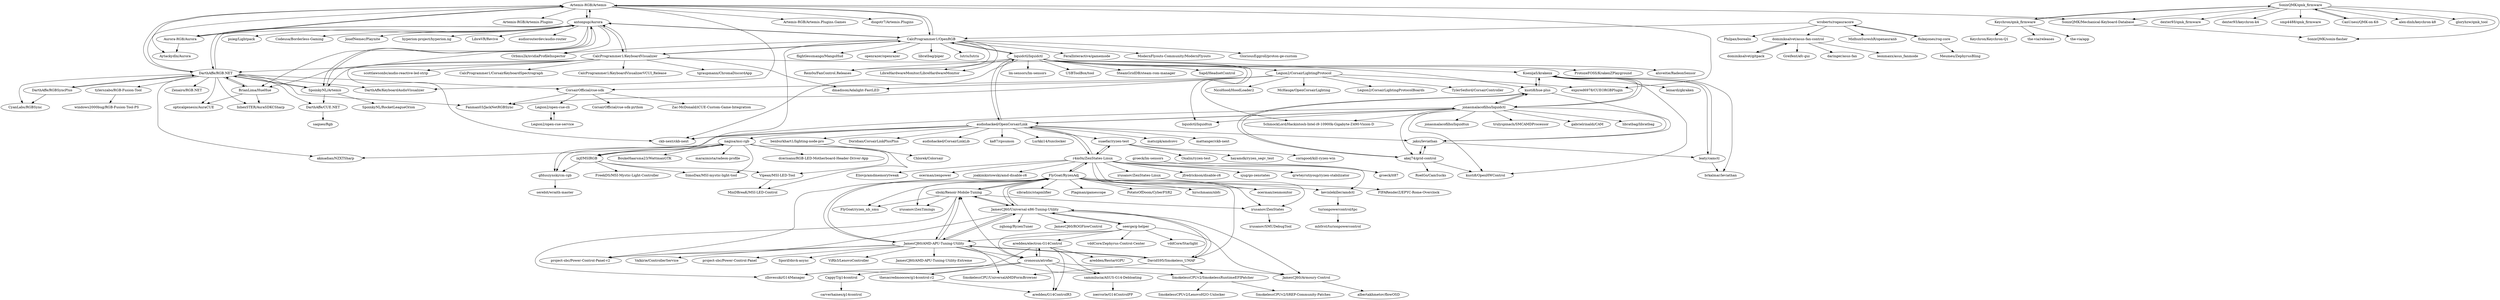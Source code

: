 digraph G {
"Legion2/CorsairLightingProtocol" -> "Legion2/CorsairLightingProtocolBoards"
"Legion2/CorsairLightingProtocol" -> "expired6978/CUEORGBPlugin"
"Legion2/CorsairLightingProtocol" -> "Fanman03/JackNetRGBSync"
"Legion2/CorsairLightingProtocol" -> "dmadison/Adalight-FastLED" ["e"=1]
"Legion2/CorsairLightingProtocol" -> "CorsairOfficial/cue-sdk"
"Legion2/CorsairLightingProtocol" -> "TylerSeiford/CorsairController"
"Legion2/CorsairLightingProtocol" -> "NicoHood/HoodLoader2" ["e"=1]
"Legion2/CorsairLightingProtocol" -> "McHauge/OpenCorsairLighting"
"Artemis-RGB/Artemis" -> "Aurora-RGB/Aurora"
"Artemis-RGB/Artemis" -> "antonpup/Aurora"
"Artemis-RGB/Artemis" -> "Artemis-RGB/Artemis.Plugins"
"Artemis-RGB/Artemis" -> "DarthAffe/RGB.NET"
"Artemis-RGB/Artemis" -> "CalcProgrammer1/OpenRGB"
"Artemis-RGB/Artemis" -> "Artemis-RGB/Artemis.Plugins.Games"
"Artemis-RGB/Artemis" -> "diogotr7/Artemis.Plugins"
"Artemis-RGB/Artemis" -> "DarthAffe/KeyboardAudioVisualizer"
"Artemis-RGB/Artemis" -> "expired6978/CUEORGBPlugin"
"Artemis-RGB/Artemis" -> "SonixQMK/Mechanical-Keyboard-Database"
"Artemis-RGB/Artemis" -> "Aytackydln/Aurora"
"CalcProgrammer1/OpenRGB" -> "flightlessmango/MangoHud" ["e"=1]
"CalcProgrammer1/OpenRGB" -> "Artemis-RGB/Artemis"
"CalcProgrammer1/OpenRGB" -> "antonpup/Aurora"
"CalcProgrammer1/OpenRGB" -> "liquidctl/liquidctl"
"CalcProgrammer1/OpenRGB" -> "openrazer/openrazer" ["e"=1]
"CalcProgrammer1/OpenRGB" -> "libratbag/piper" ["e"=1]
"CalcProgrammer1/OpenRGB" -> "Rem0o/FanControl.Releases" ["e"=1]
"CalcProgrammer1/OpenRGB" -> "LibreHardwareMonitor/LibreHardwareMonitor" ["e"=1]
"CalcProgrammer1/OpenRGB" -> "CalcProgrammer1/KeyboardVisualizer"
"CalcProgrammer1/OpenRGB" -> "lutris/lutris" ["e"=1]
"CalcProgrammer1/OpenRGB" -> "FeralInteractive/gamemode" ["e"=1]
"CalcProgrammer1/OpenRGB" -> "Orbmu2k/nvidiaProfileInspector" ["e"=1]
"CalcProgrammer1/OpenRGB" -> "ixjf/MSIRGB"
"CalcProgrammer1/OpenRGB" -> "ModernFlyouts-Community/ModernFlyouts" ["e"=1]
"CalcProgrammer1/OpenRGB" -> "GloriousEggroll/proton-ge-custom" ["e"=1]
"DarthAffe/RGB.NET" -> "DarthAffe/RGBSyncPlus"
"DarthAffe/RGB.NET" -> "BrianLima/HueHue"
"DarthAffe/RGB.NET" -> "DarthAffe/CUE.NET"
"DarthAffe/RGB.NET" -> "Fanman03/JackNetRGBSync"
"DarthAffe/RGB.NET" -> "SpoinkyNL/Artemis"
"DarthAffe/RGB.NET" -> "CyanLabs/RGBSync"
"DarthAffe/RGB.NET" -> "akmadian/NZXTSharp"
"DarthAffe/RGB.NET" -> "tylerszabo/RGB-Fusion-Tool"
"DarthAffe/RGB.NET" -> "antonpup/Aurora"
"DarthAffe/RGB.NET" -> "Artemis-RGB/Artemis"
"DarthAffe/RGB.NET" -> "Zenairo/RGB.NET"
"DarthAffe/RGB.NET" -> "CorsairOfficial/cue-sdk"
"DarthAffe/RGB.NET" -> "opticalgenesis/AuraCUE"
"DarthAffe/RGB.NET" -> "InhexSTER/AuraSDKCSharp"
"DarthAffe/RGB.NET" -> "DarthAffe/KeyboardAudioVisualizer"
"CalcProgrammer1/KeyboardVisualizer" -> "CalcProgrammer1/KeyboardVisualizerVCUI_Release"
"CalcProgrammer1/KeyboardVisualizer" -> "DarthAffe/RGB.NET"
"CalcProgrammer1/KeyboardVisualizer" -> "antonpup/Aurora"
"CalcProgrammer1/KeyboardVisualizer" -> "kusti8/hue-plus"
"CalcProgrammer1/KeyboardVisualizer" -> "BrianLima/HueHue"
"CalcProgrammer1/KeyboardVisualizer" -> "CalcProgrammer1/OpenRGB"
"CalcProgrammer1/KeyboardVisualizer" -> "SpoinkyNL/Artemis"
"CalcProgrammer1/KeyboardVisualizer" -> "tgraupmann/ChromaDiscordApp"
"CalcProgrammer1/KeyboardVisualizer" -> "dmadison/Adalight-FastLED" ["e"=1]
"CalcProgrammer1/KeyboardVisualizer" -> "scottlawsonbc/audio-reactive-led-strip" ["e"=1]
"CalcProgrammer1/KeyboardVisualizer" -> "CalcProgrammer1/CorsairKeyboardSpectrograph" ["e"=1]
"jonasmalacofilho/liquidctl" -> "KsenijaS/krakenx"
"jonasmalacofilho/liquidctl" -> "audiohacked/OpenCorsairLink"
"jonasmalacofilho/liquidctl" -> "kusti8/hue-plus"
"jonasmalacofilho/liquidctl" -> "trulyspinach/SMCAMDProcessor" ["e"=1]
"jonasmalacofilho/liquidctl" -> "libratbag/libratbag" ["e"=1]
"jonasmalacofilho/liquidctl" -> "jaksi/leviathan"
"jonasmalacofilho/liquidctl" -> "ckb-next/ckb-next" ["e"=1]
"jonasmalacofilho/liquidctl" -> "jonasmalacofilho/liquidtux"
"jonasmalacofilho/liquidctl" -> "akej74/grid-control"
"jonasmalacofilho/liquidctl" -> "gabrielrinaldi/CAM"
"jonasmalacofilho/liquidctl" -> "liquidctl/liquidtux"
"jonasmalacofilho/liquidctl" -> "kusti8/OpenHWControl"
"jonasmalacofilho/liquidctl" -> "SchmockLord/Hackintosh-Intel-i9-10900k-Gigabyte-Z490-Vision-D" ["e"=1]
"Vipeax/MSI-LED-Tool" -> "MinDBreaK/MSI-LED-Control"
"flukejones/rog-core" -> "Meumeu/ZephyrusBling"
"flukejones/rog-core" -> "wroberts/rogauracore"
"ixjf/MSIRGB" -> "SimoDax/MSI-mystic-light-tool"
"ixjf/MSIRGB" -> "nagisa/msi-rgb"
"ixjf/MSIRGB" -> "Vipeax/MSI-LED-Tool"
"ixjf/MSIRGB" -> "FreekDS/MSI-Mystic-Light-Controller"
"ixjf/MSIRGB" -> "gfduszynski/cm-rgb"
"aredden/electron-G14Control" -> "cronosun/atrofac"
"aredden/electron-G14Control" -> "zllovesuki/G14Manager"
"aredden/electron-G14Control" -> "sammilucia/ASUS-G14-Debloating"
"aredden/electron-G14Control" -> "aredden/G14ControlR3"
"aredden/electron-G14Control" -> "aredden/RestartGPU"
"SonixQMK/qmk_firmware" -> "CanUnesi/QMK-on-K6"
"SonixQMK/qmk_firmware" -> "SonixQMK/Mechanical-Keyboard-Database"
"SonixQMK/qmk_firmware" -> "alex-dinh/keychron-k8"
"SonixQMK/qmk_firmware" -> "gloryhzw/qmk_tool"
"SonixQMK/qmk_firmware" -> "SonixQMK/sonix-flasher"
"SonixQMK/qmk_firmware" -> "dexter93/qmk_firmware"
"SonixQMK/qmk_firmware" -> "Keychron/qmk_firmware"
"SonixQMK/qmk_firmware" -> "dexter93/keychron-k4"
"SonixQMK/qmk_firmware" -> "smp4488/qmk_firmware"
"antonpup/Aurora" -> "SpoinkyNL/Artemis"
"antonpup/Aurora" -> "Artemis-RGB/Artemis"
"antonpup/Aurora" -> "DarthAffe/RGB.NET"
"antonpup/Aurora" -> "Aurora-RGB/Aurora"
"antonpup/Aurora" -> "CalcProgrammer1/OpenRGB"
"antonpup/Aurora" -> "CalcProgrammer1/KeyboardVisualizer"
"antonpup/Aurora" -> "psieg/Lightpack" ["e"=1]
"antonpup/Aurora" -> "Codeusa/Borderless-Gaming" ["e"=1]
"antonpup/Aurora" -> "JosefNemec/Playnite" ["e"=1]
"antonpup/Aurora" -> "Orbmu2k/nvidiaProfileInspector" ["e"=1]
"antonpup/Aurora" -> "hyperion-project/hyperion.ng" ["e"=1]
"antonpup/Aurora" -> "LibreVR/Revive" ["e"=1]
"antonpup/Aurora" -> "BrianLima/HueHue"
"antonpup/Aurora" -> "ckb-next/ckb-next" ["e"=1]
"antonpup/Aurora" -> "audiorouterdev/audio-router" ["e"=1]
"cronosun/atrofac" -> "aredden/electron-G14Control"
"cronosun/atrofac" -> "zllovesuki/G14Manager"
"cronosun/atrofac" -> "sammilucia/ASUS-G14-Debloating"
"cronosun/atrofac" -> "thesacredmoocow/g14control-r2"
"cronosun/atrofac" -> "CappyT/g14control"
"cronosun/atrofac" -> "JamesCJ60/Armoury-Control"
"cronosun/atrofac" -> "sbski/Renoir-Mobile-Tuning"
"cronosun/atrofac" -> "aredden/G14ControlR3"
"sammilucia/ASUS-G14-Debloating" -> "ioerrorle/G14ControlPP"
"BrianLima/HueHue" -> "DarthAffe/RGB.NET"
"BrianLima/HueHue" -> "opticalgenesis/AuraCUE"
"BrianLima/HueHue" -> "InhexSTER/AuraSDKCSharp"
"audiohacked/OpenCorsairLink" -> "liquidctl/liquidctl"
"audiohacked/OpenCorsairLink" -> "jonasmalacofilho/liquidctl"
"audiohacked/OpenCorsairLink" -> "Doridian/CorsairLinkPlusPlus"
"audiohacked/OpenCorsairLink" -> "jaksi/leviathan"
"audiohacked/OpenCorsairLink" -> "r4m0n/ZenStates-Linux"
"audiohacked/OpenCorsairLink" -> "benburkhart1/lighting-node-pro"
"audiohacked/OpenCorsairLink" -> "ckb-next/ckb-next" ["e"=1]
"audiohacked/OpenCorsairLink" -> "audiohacked/CorsairLinkLib"
"audiohacked/OpenCorsairLink" -> "ka87/cpsumon"
"audiohacked/OpenCorsairLink" -> "nagisa/msi-rgb"
"audiohacked/OpenCorsairLink" -> "Lurkki14/tuxclocker" ["e"=1]
"audiohacked/OpenCorsairLink" -> "matszpk/amdcovc" ["e"=1]
"audiohacked/OpenCorsairLink" -> "gfduszynski/cm-rgb"
"audiohacked/OpenCorsairLink" -> "suaefar/ryzen-test"
"audiohacked/OpenCorsairLink" -> "mattanger/ckb-next" ["e"=1]
"liquidctl/liquidctl" -> "audiohacked/OpenCorsairLink"
"liquidctl/liquidctl" -> "liquidctl/liquidtux"
"liquidctl/liquidctl" -> "CalcProgrammer1/OpenRGB"
"liquidctl/liquidctl" -> "ckb-next/ckb-next" ["e"=1]
"liquidctl/liquidctl" -> "ProtozeFOSS/KrakenZPlayground"
"liquidctl/liquidctl" -> "KsenijaS/krakenx"
"liquidctl/liquidctl" -> "SchmockLord/Hackintosh-Intel-i9-10900k-Gigabyte-Z490-Vision-D" ["e"=1]
"liquidctl/liquidctl" -> "LibreHardwareMonitor/LibreHardwareMonitor" ["e"=1]
"liquidctl/liquidctl" -> "aluveitie/RadeonSensor" ["e"=1]
"liquidctl/liquidctl" -> "Rem0o/FanControl.Releases" ["e"=1]
"liquidctl/liquidctl" -> "lm-sensors/lm-sensors" ["e"=1]
"liquidctl/liquidctl" -> "USBToolBox/tool" ["e"=1]
"liquidctl/liquidctl" -> "SteamGridDB/steam-rom-manager" ["e"=1]
"liquidctl/liquidctl" -> "Legion2/CorsairLightingProtocol"
"liquidctl/liquidctl" -> "Sapd/HeadsetControl" ["e"=1]
"Keychron/qmk_firmware" -> "SonixQMK/qmk_firmware"
"Keychron/qmk_firmware" -> "the-via/app" ["e"=1]
"Keychron/qmk_firmware" -> "Keychron/Keychron-Q1"
"Keychron/qmk_firmware" -> "the-via/releases" ["e"=1]
"wroberts/rogauracore" -> "flukejones/rog-core"
"wroberts/rogauracore" -> "Philpax/borealis"
"wroberts/rogauracore" -> "dominiksalvet/asus-fan-control"
"wroberts/rogauracore" -> "MidhunSureshR/openauranb"
"wroberts/rogauracore" -> "CalcProgrammer1/OpenRGB"
"groeck/lm-sensors" -> "groeck/it87"
"suaefar/ryzen-test" -> "Oxalin/ryzen-test"
"suaefar/ryzen-test" -> "hayamdk/ryzen_segv_test"
"suaefar/ryzen-test" -> "corngood/kill-ryzen-win"
"suaefar/ryzen-test" -> "r4m0n/ZenStates-Linux"
"JamesCJ60/Universal-x86-Tuning-Utility" -> "JamesCJ60/AMD-APU-Tuning-Utility"
"JamesCJ60/Universal-x86-Tuning-Utility" -> "FlyGoat/RyzenAdj"
"JamesCJ60/Universal-x86-Tuning-Utility" -> "DavidS95/Smokeless_UMAF"
"JamesCJ60/Universal-x86-Tuning-Utility" -> "project-sbc/Power-Control-Panel-v2" ["e"=1]
"JamesCJ60/Universal-x86-Tuning-Utility" -> "sbski/Renoir-Mobile-Tuning"
"JamesCJ60/Universal-x86-Tuning-Utility" -> "zqhong/RyzenTuner" ["e"=1]
"JamesCJ60/Universal-x86-Tuning-Utility" -> "JamesCJ60/Armoury-Control"
"JamesCJ60/Universal-x86-Tuning-Utility" -> "JamesCJ60/ROGFlowControl"
"JamesCJ60/Universal-x86-Tuning-Utility" -> "seerge/g-helper"
"kevinlekiller/amdctl" -> "turionpowercontrol/tpc"
"FlyGoat/RyzenAdj" -> "JamesCJ60/AMD-APU-Tuning-Utility"
"FlyGoat/RyzenAdj" -> "JamesCJ60/Universal-x86-Tuning-Utility"
"FlyGoat/RyzenAdj" -> "sbski/Renoir-Mobile-Tuning"
"FlyGoat/RyzenAdj" -> "r4m0n/ZenStates-Linux"
"FlyGoat/RyzenAdj" -> "FlyGoat/ryzen_nb_smu"
"FlyGoat/RyzenAdj" -> "DavidS95/Smokeless_UMAF"
"FlyGoat/RyzenAdj" -> "kevinlekiller/amdctl"
"FlyGoat/RyzenAdj" -> "irusanov/ZenStates"
"FlyGoat/RyzenAdj" -> "irusanov/ZenTimings" ["e"=1]
"FlyGoat/RyzenAdj" -> "project-sbc/Power-Control-Panel-v2" ["e"=1]
"FlyGoat/RyzenAdj" -> "sibradzic/stapmlifier"
"FlyGoat/RyzenAdj" -> "Plagman/gamescope" ["e"=1]
"FlyGoat/RyzenAdj" -> "PotatoOfDoom/CyberFSR2" ["e"=1]
"FlyGoat/RyzenAdj" -> "ocerman/zenmonitor" ["e"=1]
"FlyGoat/RyzenAdj" -> "hirschmann/nbfc" ["e"=1]
"akej74/grid-control" -> "jaksi/leviathan"
"akej74/grid-control" -> "kusti8/hue-plus"
"akej74/grid-control" -> "kusti8/OpenHWControl"
"akej74/grid-control" -> "RoelGo/CamSucks"
"gfduszynski/cm-rgb" -> "serebit/wraith-master"
"kusti8/hue-plus" -> "akej74/grid-control"
"kusti8/hue-plus" -> "jaksi/leviathan"
"kusti8/hue-plus" -> "KsenijaS/krakenx"
"kusti8/hue-plus" -> "jonasmalacofilho/liquidctl"
"sbski/Renoir-Mobile-Tuning" -> "JamesCJ60/AMD-APU-Tuning-Utility"
"sbski/Renoir-Mobile-Tuning" -> "FlyGoat/ryzen_nb_smu"
"sbski/Renoir-Mobile-Tuning" -> "FlyGoat/RyzenAdj"
"sbski/Renoir-Mobile-Tuning" -> "irusanov/ZenStates"
"sbski/Renoir-Mobile-Tuning" -> "zllovesuki/G14Manager"
"sbski/Renoir-Mobile-Tuning" -> "JamesCJ60/Universal-x86-Tuning-Utility"
"sbski/Renoir-Mobile-Tuning" -> "irusanov/ZenTimings" ["e"=1]
"JamesCJ60/AMD-APU-Tuning-Utility" -> "JamesCJ60/Universal-x86-Tuning-Utility"
"JamesCJ60/AMD-APU-Tuning-Utility" -> "FlyGoat/RyzenAdj"
"JamesCJ60/AMD-APU-Tuning-Utility" -> "sbski/Renoir-Mobile-Tuning"
"JamesCJ60/AMD-APU-Tuning-Utility" -> "DavidS95/Smokeless_UMAF"
"JamesCJ60/AMD-APU-Tuning-Utility" -> "project-sbc/Power-Control-Panel-v2" ["e"=1]
"JamesCJ60/AMD-APU-Tuning-Utility" -> "Valkirie/ControllerService" ["e"=1]
"JamesCJ60/AMD-APU-Tuning-Utility" -> "project-sbc/Power-Control-Panel" ["e"=1]
"JamesCJ60/AMD-APU-Tuning-Utility" -> "SmokelessCPU/UniversalAMDFormBrowser"
"JamesCJ60/AMD-APU-Tuning-Utility" -> "cronosun/atrofac"
"JamesCJ60/AMD-APU-Tuning-Utility" -> "Sporif/dxvk-async" ["e"=1]
"JamesCJ60/AMD-APU-Tuning-Utility" -> "SmokelessCPUv2/SmokelessRuntimeEFIPatcher"
"JamesCJ60/AMD-APU-Tuning-Utility" -> "ViRb3/LenovoController" ["e"=1]
"JamesCJ60/AMD-APU-Tuning-Utility" -> "JamesCJ60/AMD-APU-Tuning-Utility-Extreme"
"seerge/g-helper" -> "JamesCJ60/Armoury-Control"
"seerge/g-helper" -> "JamesCJ60/Universal-x86-Tuning-Utility"
"seerge/g-helper" -> "aredden/electron-G14Control"
"seerge/g-helper" -> "cronosun/atrofac"
"seerge/g-helper" -> "JamesCJ60/AMD-APU-Tuning-Utility"
"seerge/g-helper" -> "vddCore/Zephyrus-Control-Center"
"seerge/g-helper" -> "vddCore/Starlight"
"DarthAffe/RGBSyncPlus" -> "CyanLabs/RGBSync"
"DarthAffe/RGBSyncPlus" -> "DarthAffe/RGB.NET"
"r4m0n/ZenStates-Linux" -> "irusanov/ZenStates-Linux"
"r4m0n/ZenStates-Linux" -> "jfredrickson/disable-c6"
"r4m0n/ZenStates-Linux" -> "suaefar/ryzen-test"
"r4m0n/ZenStates-Linux" -> "irusanov/ZenStates"
"r4m0n/ZenStates-Linux" -> "kevinlekiller/amdctl"
"r4m0n/ZenStates-Linux" -> "FlyGoat/RyzenAdj"
"r4m0n/ZenStates-Linux" -> "ocerman/zenmonitor" ["e"=1]
"r4m0n/ZenStates-Linux" -> "sjug/go-zenstates"
"r4m0n/ZenStates-Linux" -> "qrwteyrutiyoup/ryzen-stabilizator"
"r4m0n/ZenStates-Linux" -> "Eliovp/amdmemorytweak" ["e"=1]
"r4m0n/ZenStates-Linux" -> "ocerman/zenpower" ["e"=1]
"r4m0n/ZenStates-Linux" -> "groeck/it87"
"r4m0n/ZenStates-Linux" -> "joakimkistowski/amd-disable-c6"
"r4m0n/ZenStates-Linux" -> "audiohacked/OpenCorsairLink"
"dominiksalvet/asus-fan-control" -> "dominiksalvet/gitpack"
"dominiksalvet/asus-fan-control" -> "Greifent/afc-gui"
"dominiksalvet/asus-fan-control" -> "daringer/asus-fan"
"dominiksalvet/asus-fan-control" -> "leonmaxx/asus_fanmode"
"DavidS95/Smokeless_UMAF" -> "JamesCJ60/Universal-x86-Tuning-Utility"
"DavidS95/Smokeless_UMAF" -> "SmokelessCPUv2/SmokelessRuntimeEFIPatcher"
"DavidS95/Smokeless_UMAF" -> "SmokelessCPU/UniversalAMDFormBrowser"
"DavidS95/Smokeless_UMAF" -> "JamesCJ60/AMD-APU-Tuning-Utility"
"nagisa/msi-rgb" -> "dcerisano/RGB-LED-Motherboard-Header-Driver-App"
"nagisa/msi-rgb" -> "ixjf/MSIRGB"
"nagisa/msi-rgb" -> "SimoDax/MSI-mystic-light-tool"
"nagisa/msi-rgb" -> "Vipeax/MSI-LED-Tool"
"nagisa/msi-rgb" -> "BoukeHaarsma23/WattmanGTK" ["e"=1]
"nagisa/msi-rgb" -> "gfduszynski/cm-rgb"
"nagisa/msi-rgb" -> "marazmista/radeon-profile" ["e"=1]
"nagisa/msi-rgb" -> "MinDBreaK/MSI-LED-Control"
"nagisa/msi-rgb" -> "akmadian/NZXTSharp"
"Aurora-RGB/Aurora" -> "Artemis-RGB/Artemis"
"Aurora-RGB/Aurora" -> "Aytackydln/Aurora"
"irusanov/ZenStates" -> "irusanov/SMUDebugTool"
"CorsairOfficial/cue-sdk" -> "CorsairOfficial/cue-sdk-python"
"CorsairOfficial/cue-sdk" -> "Zac-McDonald/iCUE-Custom-Game-Integration"
"CorsairOfficial/cue-sdk" -> "Fanman03/JackNetRGBSync"
"CorsairOfficial/cue-sdk" -> "Legion2/open-cue-cli"
"SpoinkyNL/Artemis" -> "antonpup/Aurora"
"SpoinkyNL/Artemis" -> "DarthAffe/RGB.NET"
"SpoinkyNL/Artemis" -> "DarthAffe/CUE.NET"
"SpoinkyNL/Artemis" -> "SpoinkyNL/RocketLeagueOrion"
"tylerszabo/RGB-Fusion-Tool" -> "windows2000bug/RGB-Fusion-Tool-PS"
"thesacredmoocow/g14control-r2" -> "aredden/G14ControlR3"
"SmokelessCPUv2/SmokelessRuntimeEFIPatcher" -> "SmokelessCPUv2/LenovoH2O-Unlocker"
"SmokelessCPUv2/SmokelessRuntimeEFIPatcher" -> "SmokelessCPUv2/SREP-Community-Patches"
"jaksi/leviathan" -> "leaty/camctl"
"jaksi/leviathan" -> "akej74/grid-control"
"CappyT/g14control" -> "carverhaines/g14control"
"DarthAffe/CUE.NET" -> "saqneo/Rgb"
"CanUnesi/QMK-on-K6" -> "SonixQMK/qmk_firmware"
"Legion2/open-cue-cli" -> "Legion2/open-cue-service"
"KsenijaS/krakenx" -> "leaty/camctl"
"KsenijaS/krakenx" -> "jonasmalacofilho/liquidctl"
"KsenijaS/krakenx" -> "brkalmar/leviathan"
"KsenijaS/krakenx" -> "kusti8/OpenHWControl"
"KsenijaS/krakenx" -> "leinardi/gkraken"
"KsenijaS/krakenx" -> "kusti8/hue-plus"
"Legion2/open-cue-service" -> "Legion2/open-cue-cli"
"SonixQMK/Mechanical-Keyboard-Database" -> "SonixQMK/sonix-flasher"
"dominiksalvet/gitpack" -> "dominiksalvet/asus-fan-control"
"turionpowercontrol/tpc" -> "mh0rst/turionpowercontrol"
"benburkhart1/lighting-node-pro" -> "Chlorek/Colorsair"
"JamesCJ60/Armoury-Control" -> "albertakhmetov/flowOSD"
"irusanov/ZenStates-Linux" -> "FIFARenderZ/EPYC-Rome-Overclock"
"leaty/camctl" -> "KsenijaS/krakenx"
"leaty/camctl" -> "brkalmar/leviathan"
"Legion2/CorsairLightingProtocol" ["l"="-33.98,4.252"]
"Legion2/CorsairLightingProtocolBoards" ["l"="-33.966,4.228"]
"expired6978/CUEORGBPlugin" ["l"="-34.023,4.242"]
"Fanman03/JackNetRGBSync" ["l"="-34.007,4.232"]
"dmadison/Adalight-FastLED" ["l"="-37.677,39.959"]
"CorsairOfficial/cue-sdk" ["l"="-34.011,4.205"]
"TylerSeiford/CorsairController" ["l"="-33.957,4.24"]
"NicoHood/HoodLoader2" ["l"="-36.523,42.452"]
"McHauge/OpenCorsairLighting" ["l"="-33.956,4.255"]
"Artemis-RGB/Artemis" ["l"="-34.074,4.248"]
"Aurora-RGB/Aurora" ["l"="-34.095,4.267"]
"antonpup/Aurora" ["l"="-34.06,4.292"]
"Artemis-RGB/Artemis.Plugins" ["l"="-34.092,4.211"]
"DarthAffe/RGB.NET" ["l"="-34.055,4.263"]
"CalcProgrammer1/OpenRGB" ["l"="-34.003,4.296"]
"Artemis-RGB/Artemis.Plugins.Games" ["l"="-34.082,4.226"]
"diogotr7/Artemis.Plugins" ["l"="-34.076,4.213"]
"DarthAffe/KeyboardAudioVisualizer" ["l"="-34.1,4.231"]
"SonixQMK/Mechanical-Keyboard-Database" ["l"="-34.152,4.192"]
"Aytackydln/Aurora" ["l"="-34.102,4.25"]
"flightlessmango/MangoHud" ["l"="-34.801,3.686"]
"liquidctl/liquidctl" ["l"="-33.965,4.356"]
"openrazer/openrazer" ["l"="-34.67,3.61"]
"libratbag/piper" ["l"="-34.785,3.604"]
"Rem0o/FanControl.Releases" ["l"="-27.92,-17.368"]
"LibreHardwareMonitor/LibreHardwareMonitor" ["l"="-27.899,-17.425"]
"CalcProgrammer1/KeyboardVisualizer" ["l"="-34.043,4.326"]
"lutris/lutris" ["l"="-34.845,3.672"]
"FeralInteractive/gamemode" ["l"="-34.778,3.69"]
"Orbmu2k/nvidiaProfileInspector" ["l"="-28.05,-17.422"]
"ixjf/MSIRGB" ["l"="-33.92,4.323"]
"ModernFlyouts-Community/ModernFlyouts" ["l"="-27.94,-17.608"]
"GloriousEggroll/proton-ge-custom" ["l"="-34.781,3.666"]
"DarthAffe/RGBSyncPlus" ["l"="-34.057,4.223"]
"BrianLima/HueHue" ["l"="-34.037,4.283"]
"DarthAffe/CUE.NET" ["l"="-34.112,4.292"]
"SpoinkyNL/Artemis" ["l"="-34.087,4.303"]
"CyanLabs/RGBSync" ["l"="-34.04,4.224"]
"akmadian/NZXTSharp" ["l"="-33.969,4.304"]
"tylerszabo/RGB-Fusion-Tool" ["l"="-34.13,4.255"]
"Zenairo/RGB.NET" ["l"="-34.047,4.242"]
"opticalgenesis/AuraCUE" ["l"="-34.036,4.259"]
"InhexSTER/AuraSDKCSharp" ["l"="-34.027,4.266"]
"CalcProgrammer1/KeyboardVisualizerVCUI_Release" ["l"="-34.069,4.347"]
"kusti8/hue-plus" ["l"="-34.007,4.411"]
"tgraupmann/ChromaDiscordApp" ["l"="-34.053,4.359"]
"scottlawsonbc/audio-reactive-led-strip" ["l"="-37.682,39.864"]
"CalcProgrammer1/CorsairKeyboardSpectrograph" ["l"="-34.527,3.501"]
"jonasmalacofilho/liquidctl" ["l"="-33.969,4.442"]
"KsenijaS/krakenx" ["l"="-33.979,4.411"]
"audiohacked/OpenCorsairLink" ["l"="-33.914,4.434"]
"trulyspinach/SMCAMDProcessor" ["l"="-49.352,-3.149"]
"libratbag/libratbag" ["l"="-34.758,3.634"]
"jaksi/leviathan" ["l"="-33.985,4.432"]
"ckb-next/ckb-next" ["l"="-34.788,3.634"]
"jonasmalacofilho/liquidtux" ["l"="-33.983,4.47"]
"akej74/grid-control" ["l"="-34.011,4.439"]
"gabrielrinaldi/CAM" ["l"="-33.966,4.474"]
"liquidctl/liquidtux" ["l"="-33.969,4.394"]
"kusti8/OpenHWControl" ["l"="-33.995,4.451"]
"SchmockLord/Hackintosh-Intel-i9-10900k-Gigabyte-Z490-Vision-D" ["l"="-50.322,-3.004"]
"Vipeax/MSI-LED-Tool" ["l"="-33.88,4.32"]
"MinDBreaK/MSI-LED-Control" ["l"="-33.877,4.339"]
"flukejones/rog-core" ["l"="-33.88,4.185"]
"Meumeu/ZephyrusBling" ["l"="-33.849,4.18"]
"wroberts/rogauracore" ["l"="-33.916,4.189"]
"SimoDax/MSI-mystic-light-tool" ["l"="-33.897,4.319"]
"nagisa/msi-rgb" ["l"="-33.902,4.348"]
"FreekDS/MSI-Mystic-Light-Controller" ["l"="-33.906,4.294"]
"gfduszynski/cm-rgb" ["l"="-33.893,4.379"]
"aredden/electron-G14Control" ["l"="-33.702,4.666"]
"cronosun/atrofac" ["l"="-33.727,4.668"]
"zllovesuki/G14Manager" ["l"="-33.722,4.64"]
"sammilucia/ASUS-G14-Debloating" ["l"="-33.688,4.688"]
"aredden/G14ControlR3" ["l"="-33.708,4.686"]
"aredden/RestartGPU" ["l"="-33.675,4.666"]
"SonixQMK/qmk_firmware" ["l"="-34.21,4.155"]
"CanUnesi/QMK-on-K6" ["l"="-34.233,4.168"]
"alex-dinh/keychron-k8" ["l"="-34.25,4.152"]
"gloryhzw/qmk_tool" ["l"="-34.201,4.175"]
"SonixQMK/sonix-flasher" ["l"="-34.179,4.172"]
"dexter93/qmk_firmware" ["l"="-34.217,4.18"]
"Keychron/qmk_firmware" ["l"="-34.221,4.119"]
"dexter93/keychron-k4" ["l"="-34.234,4.14"]
"smp4488/qmk_firmware" ["l"="-34.191,4.136"]
"psieg/Lightpack" ["l"="-37.69,39.926"]
"Codeusa/Borderless-Gaming" ["l"="-34.641,-15.887"]
"JosefNemec/Playnite" ["l"="-34.587,-15.818"]
"hyperion-project/hyperion.ng" ["l"="-37.732,39.934"]
"LibreVR/Revive" ["l"="-14.585,41.701"]
"audiorouterdev/audio-router" ["l"="-33.585,-16.308"]
"thesacredmoocow/g14control-r2" ["l"="-33.716,4.7"]
"CappyT/g14control" ["l"="-33.732,4.708"]
"JamesCJ60/Armoury-Control" ["l"="-33.77,4.666"]
"sbski/Renoir-Mobile-Tuning" ["l"="-33.764,4.606"]
"ioerrorle/G14ControlPP" ["l"="-33.669,4.703"]
"Doridian/CorsairLinkPlusPlus" ["l"="-33.917,4.467"]
"r4m0n/ZenStates-Linux" ["l"="-33.85,4.522"]
"benburkhart1/lighting-node-pro" ["l"="-33.874,4.434"]
"audiohacked/CorsairLinkLib" ["l"="-33.893,4.424"]
"ka87/cpsumon" ["l"="-33.893,4.45"]
"Lurkki14/tuxclocker" ["l"="-34.77,3.799"]
"matszpk/amdcovc" ["l"="46.077,-29.307"]
"suaefar/ryzen-test" ["l"="-33.888,4.5"]
"mattanger/ckb-next" ["l"="-34.697,3.604"]
"ProtozeFOSS/KrakenZPlayground" ["l"="-33.996,4.363"]
"aluveitie/RadeonSensor" ["l"="-49.419,-3.073"]
"lm-sensors/lm-sensors" ["l"="-34.61,3.481"]
"USBToolBox/tool" ["l"="-49.357,-3.105"]
"SteamGridDB/steam-rom-manager" ["l"="-34.532,3.804"]
"Sapd/HeadsetControl" ["l"="-34.842,3.698"]
"the-via/app" ["l"="-37.707,42.249"]
"Keychron/Keychron-Q1" ["l"="-34.234,4.093"]
"the-via/releases" ["l"="-37.719,42.294"]
"Philpax/borealis" ["l"="-33.91,4.152"]
"dominiksalvet/asus-fan-control" ["l"="-33.876,4.121"]
"MidhunSureshR/openauranb" ["l"="-33.932,4.169"]
"groeck/lm-sensors" ["l"="-33.909,4.594"]
"groeck/it87" ["l"="-33.886,4.566"]
"Oxalin/ryzen-test" ["l"="-33.913,4.516"]
"hayamdk/ryzen_segv_test" ["l"="-33.9,4.528"]
"corngood/kill-ryzen-win" ["l"="-33.912,4.499"]
"JamesCJ60/Universal-x86-Tuning-Utility" ["l"="-33.77,4.626"]
"JamesCJ60/AMD-APU-Tuning-Utility" ["l"="-33.743,4.618"]
"FlyGoat/RyzenAdj" ["l"="-33.789,4.583"]
"DavidS95/Smokeless_UMAF" ["l"="-33.742,4.595"]
"project-sbc/Power-Control-Panel-v2" ["l"="-34.374,3.719"]
"zqhong/RyzenTuner" ["l"="-27.766,-17.914"]
"JamesCJ60/ROGFlowControl" ["l"="-33.793,4.642"]
"seerge/g-helper" ["l"="-33.751,4.658"]
"kevinlekiller/amdctl" ["l"="-33.835,4.574"]
"turionpowercontrol/tpc" ["l"="-33.85,4.603"]
"FlyGoat/ryzen_nb_smu" ["l"="-33.76,4.574"]
"irusanov/ZenStates" ["l"="-33.802,4.556"]
"irusanov/ZenTimings" ["l"="-28.174,-17.257"]
"sibradzic/stapmlifier" ["l"="-33.771,4.554"]
"Plagman/gamescope" ["l"="-34.747,3.739"]
"PotatoOfDoom/CyberFSR2" ["l"="-34.715,3.911"]
"ocerman/zenmonitor" ["l"="-34.602,3.547"]
"hirschmann/nbfc" ["l"="-27.986,-17.393"]
"RoelGo/CamSucks" ["l"="-34.032,4.452"]
"serebit/wraith-master" ["l"="-33.855,4.383"]
"Valkirie/ControllerService" ["l"="-34.337,3.715"]
"project-sbc/Power-Control-Panel" ["l"="-34.339,3.695"]
"SmokelessCPU/UniversalAMDFormBrowser" ["l"="-33.718,4.604"]
"Sporif/dxvk-async" ["l"="-34.759,3.913"]
"SmokelessCPUv2/SmokelessRuntimeEFIPatcher" ["l"="-33.708,4.588"]
"ViRb3/LenovoController" ["l"="-27.67,-18.026"]
"JamesCJ60/AMD-APU-Tuning-Utility-Extreme" ["l"="-33.718,4.622"]
"vddCore/Zephyrus-Control-Center" ["l"="-33.763,4.682"]
"vddCore/Starlight" ["l"="-33.752,4.686"]
"irusanov/ZenStates-Linux" ["l"="-33.818,4.499"]
"jfredrickson/disable-c6" ["l"="-33.822,4.523"]
"sjug/go-zenstates" ["l"="-33.87,4.535"]
"qrwteyrutiyoup/ryzen-stabilizator" ["l"="-33.842,4.494"]
"Eliovp/amdmemorytweak" ["l"="45.938,-29.32"]
"ocerman/zenpower" ["l"="-34.616,3.564"]
"joakimkistowski/amd-disable-c6" ["l"="-33.855,4.548"]
"dominiksalvet/gitpack" ["l"="-33.873,4.095"]
"Greifent/afc-gui" ["l"="-33.854,4.1"]
"daringer/asus-fan" ["l"="-33.839,4.116"]
"leonmaxx/asus_fanmode" ["l"="-33.896,4.099"]
"dcerisano/RGB-LED-Motherboard-Header-Driver-App" ["l"="-33.858,4.346"]
"BoukeHaarsma23/WattmanGTK" ["l"="-34.797,3.792"]
"marazmista/radeon-profile" ["l"="-34.783,3.755"]
"irusanov/SMUDebugTool" ["l"="-33.787,4.534"]
"CorsairOfficial/cue-sdk-python" ["l"="-33.993,4.177"]
"Zac-McDonald/iCUE-Custom-Game-Integration" ["l"="-34.023,4.181"]
"Legion2/open-cue-cli" ["l"="-34.013,4.161"]
"SpoinkyNL/RocketLeagueOrion" ["l"="-34.11,4.323"]
"windows2000bug/RGB-Fusion-Tool-PS" ["l"="-34.159,4.255"]
"SmokelessCPUv2/LenovoH2O-Unlocker" ["l"="-33.691,4.572"]
"SmokelessCPUv2/SREP-Community-Patches" ["l"="-33.684,4.587"]
"leaty/camctl" ["l"="-33.962,4.422"]
"carverhaines/g14control" ["l"="-33.732,4.728"]
"saqneo/Rgb" ["l"="-34.14,4.303"]
"Legion2/open-cue-service" ["l"="-34.015,4.14"]
"brkalmar/leviathan" ["l"="-33.949,4.414"]
"leinardi/gkraken" ["l"="-33.95,4.396"]
"mh0rst/turionpowercontrol" ["l"="-33.861,4.622"]
"Chlorek/Colorsair" ["l"="-33.849,4.432"]
"albertakhmetov/flowOSD" ["l"="-33.786,4.686"]
"FIFARenderZ/EPYC-Rome-Overclock" ["l"="-33.799,4.487"]
}